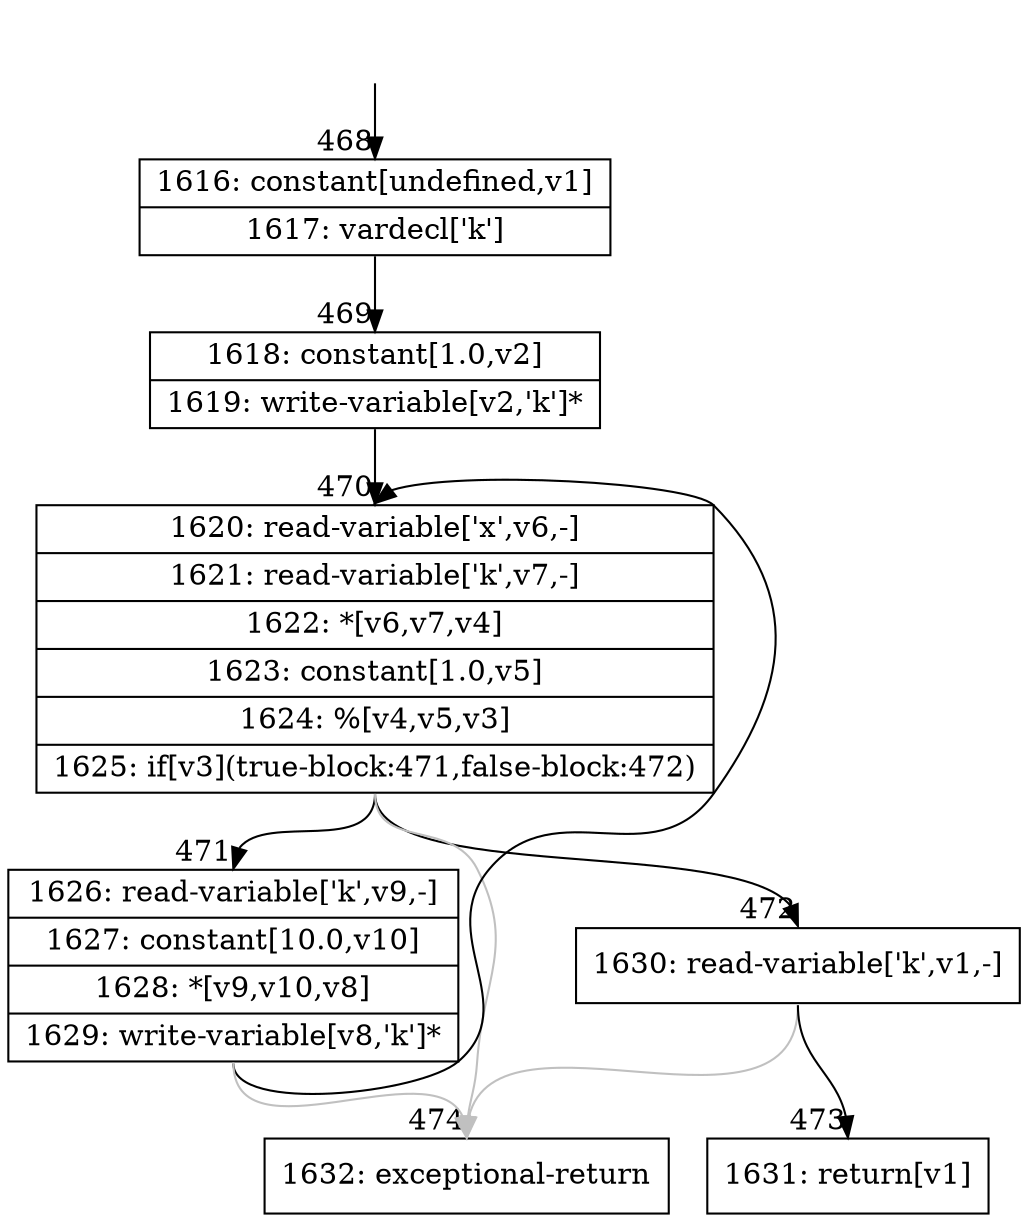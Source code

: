digraph {
rankdir="TD"
BB_entry39[shape=none,label=""];
BB_entry39 -> BB468 [tailport=s, headport=n, headlabel="    468"]
BB468 [shape=record label="{1616: constant[undefined,v1]|1617: vardecl['k']}" ] 
BB468 -> BB469 [tailport=s, headport=n, headlabel="      469"]
BB469 [shape=record label="{1618: constant[1.0,v2]|1619: write-variable[v2,'k']*}" ] 
BB469 -> BB470 [tailport=s, headport=n, headlabel="      470"]
BB470 [shape=record label="{1620: read-variable['x',v6,-]|1621: read-variable['k',v7,-]|1622: *[v6,v7,v4]|1623: constant[1.0,v5]|1624: %[v4,v5,v3]|1625: if[v3](true-block:471,false-block:472)}" ] 
BB470 -> BB471 [tailport=s, headport=n, headlabel="      471"]
BB470 -> BB472 [tailport=s, headport=n, headlabel="      472"]
BB470 -> BB474 [tailport=s, headport=n, color=gray, headlabel="      474"]
BB471 [shape=record label="{1626: read-variable['k',v9,-]|1627: constant[10.0,v10]|1628: *[v9,v10,v8]|1629: write-variable[v8,'k']*}" ] 
BB471 -> BB470 [tailport=s, headport=n]
BB471 -> BB474 [tailport=s, headport=n, color=gray]
BB472 [shape=record label="{1630: read-variable['k',v1,-]}" ] 
BB472 -> BB473 [tailport=s, headport=n, headlabel="      473"]
BB472 -> BB474 [tailport=s, headport=n, color=gray]
BB473 [shape=record label="{1631: return[v1]}" ] 
BB474 [shape=record label="{1632: exceptional-return}" ] 
//#$~ 287
}
